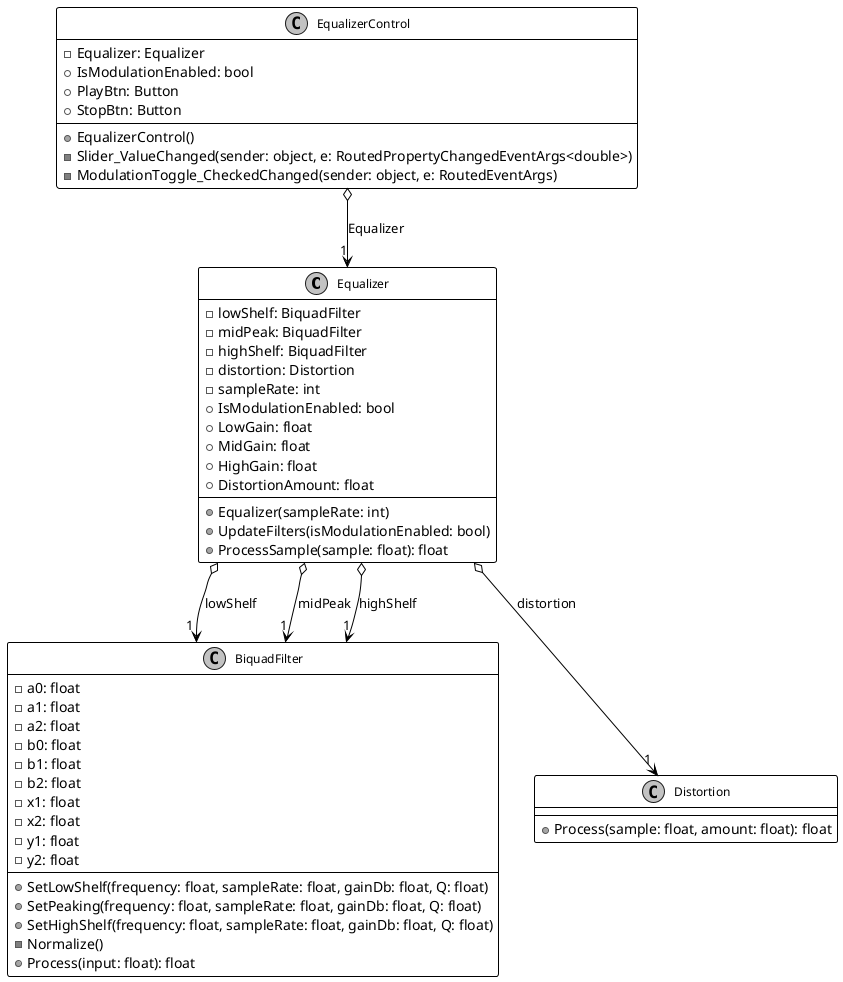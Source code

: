 @startuml ClassDiagramEqualizer

skinparam monochrome true
skinparam shadowing false
skinparam classFontSize 12
skinparam classFontName Arial
skinparam classBorderThickness 1
skinparam classBackgroundColor none
skinparam classBorderColor black
skinparam ArrowColor black

class Equalizer {
  -lowShelf: BiquadFilter
  -midPeak: BiquadFilter
  -highShelf: BiquadFilter
  -distortion: Distortion
  -sampleRate: int
  +IsModulationEnabled: bool
  +LowGain: float
  +MidGain: float
  +HighGain: float
  +DistortionAmount: float
  +Equalizer(sampleRate: int)
  +UpdateFilters(isModulationEnabled: bool)
  +ProcessSample(sample: float): float
}

class BiquadFilter {
  -a0: float
  -a1: float
  -a2: float
  -b0: float
  -b1: float
  -b2: float
  -x1: float
  -x2: float
  -y1: float
  -y2: float
  +SetLowShelf(frequency: float, sampleRate: float, gainDb: float, Q: float)
  +SetPeaking(frequency: float, sampleRate: float, gainDb: float, Q: float)
  +SetHighShelf(frequency: float, sampleRate: float, gainDb: float, Q: float)
  -Normalize()
  +Process(input: float): float
}

class Distortion {
  +Process(sample: float, amount: float): float
}

class EqualizerControl {
  -Equalizer: Equalizer
  +IsModulationEnabled: bool
  +PlayBtn: Button
  +StopBtn: Button
  +EqualizerControl()
  -Slider_ValueChanged(sender: object, e: RoutedPropertyChangedEventArgs<double>)
  -ModulationToggle_CheckedChanged(sender: object, e: RoutedEventArgs)
}

Equalizer o--> "1" BiquadFilter : lowShelf
Equalizer o--> "1" BiquadFilter : midPeak
Equalizer o--> "1" BiquadFilter : highShelf
Equalizer o--> "1" Distortion : distortion
EqualizerControl o--> "1" Equalizer : Equalizer

@enduml